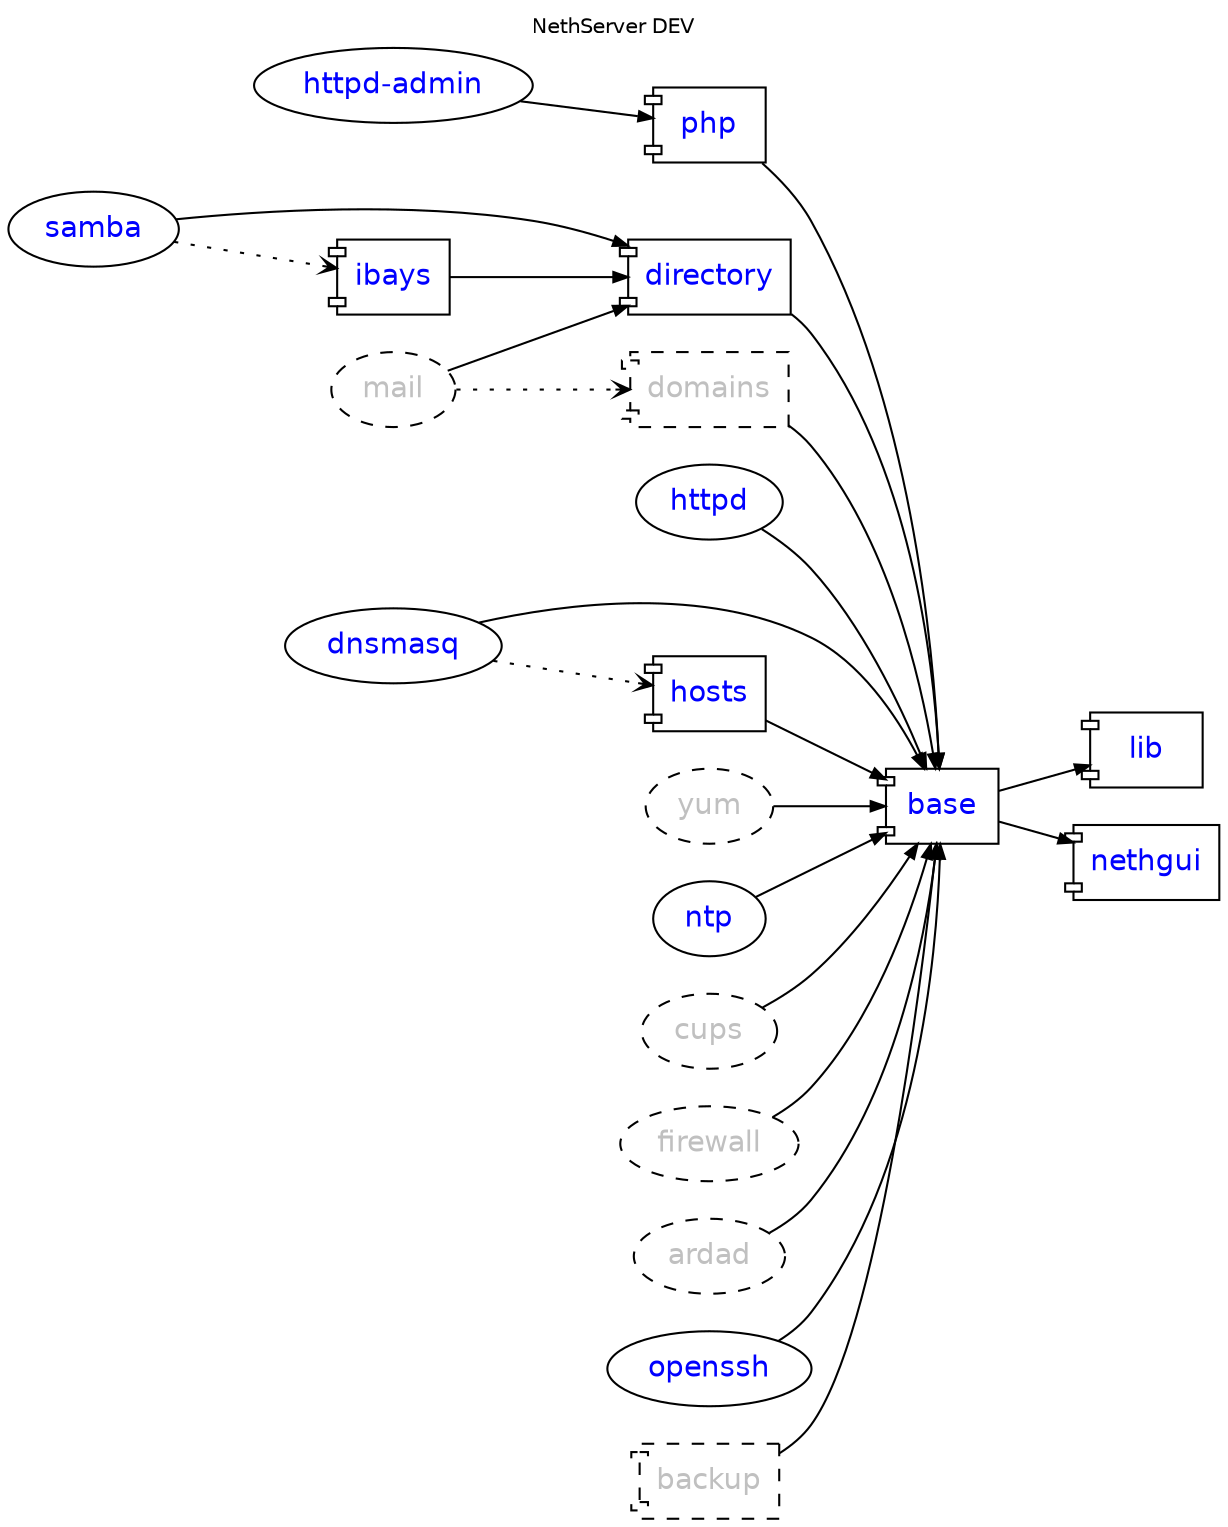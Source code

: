 digraph DEV {
    rankdir = "LR"; compound = true; concentrate = true; fontname = "Helvetica"; fontnames="svg"; fontsize=10.0; label="NethServer DEV"; labelloc = "t"

    node [shape="oval",fontname="Helvetica"];
    edge [arrowsize=0.7];

    httpd_admin [fontcolor=blue,label="httpd-admin",URL="http://dev.nethesis.it/projects/nethserver-httpd-admin"];
    base [fontcolor=blue,URL="http://dev.nethesis.it/projects/nethserver-base",shape="component"];
    directory [fontcolor=blue,URL="http://dev.nethesis.it/projects/nethserver-directory",shape="component"];    
    samba [fontcolor=blue,URL="http://dev.nethesis.it/projects/nethserver-samba"];    
    ibays [fontcolor=blue,URL="http://dev.nethesis.it/projects/nethserver-ibays",shape="component"];    
    lib [fontcolor=blue,URL="http://dev.nethesis.it/projects/nethserver-lib",shape="component"];    
    httpd [fontcolor=blue,URL="http://dev.nethesis.it/projects/nethserver-httpd"];    
    hosts [fontcolor=blue,URL="http://dev.nethesis.it/projects/nethserver-hosts",shape="component"];
    php [fontcolor=blue,URL="http://dev.nethesis.it/projects/nethserver-php",shape="component"];
    domains [style="dashed",fontcolor=gray,URL="http://dev.nethesis.it/projects/nethserver-domains",shape="component"];
    yum [fontcolor=gray,URL="http://dev.nethesis.it/projects/nethserver-yum",style="dashed"];
    ntp [fontcolor=blue,URL="http://dev.nethesis.it/projects/nethserver-ntp"];
    dnsmasq [fontcolor=blue,URL="http://dev.nethesis.it/projects/nethserver-dnsmasq"];
    mail [fontcolor=gray,URL="http://dev.nethesis.it/projects/nethserver-mail",style="dashed"];
    cups [fontcolor=gray,URL="http://dev.nethesis.it/projects/nethserver-cups",style="dashed"];
    firewall [fontcolor=gray,URL="http://dev.nethesis.it/projects/nethserver-firewall",style="dashed"];
    ardad [fontcolor=gray,style="dashed"];
    nethgui [fontcolor=blue,URL="http://dev.nethesis.it/projects/nethgui",shape="component"];    
    openssh [fontcolor=blue,URL="http://dev.nethesis.it/projects/nethserver-openssh"];
    backup [style="dashed",fontcolor=gray,shape="component"];
               
    base -> lib
    base -> nethgui
    openssh -> base
    directory -> base
    samba -> directory
    ibays -> directory
//    ibays -> domains [style=dotted,arrowhead=vee]
    httpd -> base
//    dnsmasq -> domains [style=dotted,arrowhead=vee];
    dnsmasq -> hosts [style=dotted,arrowhead=vee];
    dnsmasq -> base
    hosts -> base
    httpd_admin -> php
    backup -> base
    samba -> ibays [style=dotted,arrowhead=vee];
//    httpd -> ibays [style=dotted,arrowhead=vee]; 
//    httpd -> hosts [style=dotted,arrowhead=vee];
//    httpd -> domains [style=dotted,arrowhead=vee];
    domains -> base
    yum -> base
    ntp -> base
    php -> base
    cups -> base
    mail -> directory
    mail -> domains [style=dotted,arrowhead=vee]
    firewall -> base
    ardad -> base
        
}
